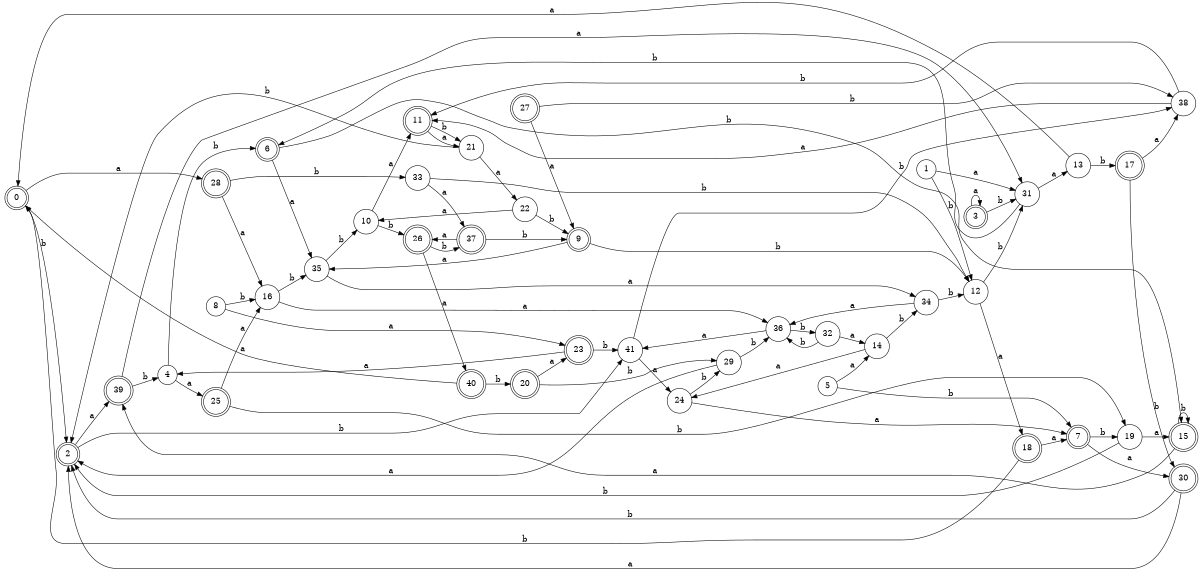 digraph n34_4 {
__start0 [label="" shape="none"];

rankdir=LR;
size="8,5";

s0 [style="rounded,filled", color="black", fillcolor="white" shape="doublecircle", label="0"];
s1 [style="filled", color="black", fillcolor="white" shape="circle", label="1"];
s2 [style="rounded,filled", color="black", fillcolor="white" shape="doublecircle", label="2"];
s3 [style="rounded,filled", color="black", fillcolor="white" shape="doublecircle", label="3"];
s4 [style="filled", color="black", fillcolor="white" shape="circle", label="4"];
s5 [style="filled", color="black", fillcolor="white" shape="circle", label="5"];
s6 [style="rounded,filled", color="black", fillcolor="white" shape="doublecircle", label="6"];
s7 [style="rounded,filled", color="black", fillcolor="white" shape="doublecircle", label="7"];
s8 [style="filled", color="black", fillcolor="white" shape="circle", label="8"];
s9 [style="rounded,filled", color="black", fillcolor="white" shape="doublecircle", label="9"];
s10 [style="filled", color="black", fillcolor="white" shape="circle", label="10"];
s11 [style="rounded,filled", color="black", fillcolor="white" shape="doublecircle", label="11"];
s12 [style="filled", color="black", fillcolor="white" shape="circle", label="12"];
s13 [style="filled", color="black", fillcolor="white" shape="circle", label="13"];
s14 [style="filled", color="black", fillcolor="white" shape="circle", label="14"];
s15 [style="rounded,filled", color="black", fillcolor="white" shape="doublecircle", label="15"];
s16 [style="filled", color="black", fillcolor="white" shape="circle", label="16"];
s17 [style="rounded,filled", color="black", fillcolor="white" shape="doublecircle", label="17"];
s18 [style="rounded,filled", color="black", fillcolor="white" shape="doublecircle", label="18"];
s19 [style="filled", color="black", fillcolor="white" shape="circle", label="19"];
s20 [style="rounded,filled", color="black", fillcolor="white" shape="doublecircle", label="20"];
s21 [style="filled", color="black", fillcolor="white" shape="circle", label="21"];
s22 [style="filled", color="black", fillcolor="white" shape="circle", label="22"];
s23 [style="rounded,filled", color="black", fillcolor="white" shape="doublecircle", label="23"];
s24 [style="filled", color="black", fillcolor="white" shape="circle", label="24"];
s25 [style="rounded,filled", color="black", fillcolor="white" shape="doublecircle", label="25"];
s26 [style="rounded,filled", color="black", fillcolor="white" shape="doublecircle", label="26"];
s27 [style="rounded,filled", color="black", fillcolor="white" shape="doublecircle", label="27"];
s28 [style="rounded,filled", color="black", fillcolor="white" shape="doublecircle", label="28"];
s29 [style="filled", color="black", fillcolor="white" shape="circle", label="29"];
s30 [style="rounded,filled", color="black", fillcolor="white" shape="doublecircle", label="30"];
s31 [style="filled", color="black", fillcolor="white" shape="circle", label="31"];
s32 [style="filled", color="black", fillcolor="white" shape="circle", label="32"];
s33 [style="filled", color="black", fillcolor="white" shape="circle", label="33"];
s34 [style="filled", color="black", fillcolor="white" shape="circle", label="34"];
s35 [style="filled", color="black", fillcolor="white" shape="circle", label="35"];
s36 [style="filled", color="black", fillcolor="white" shape="circle", label="36"];
s37 [style="rounded,filled", color="black", fillcolor="white" shape="doublecircle", label="37"];
s38 [style="filled", color="black", fillcolor="white" shape="circle", label="38"];
s39 [style="rounded,filled", color="black", fillcolor="white" shape="doublecircle", label="39"];
s40 [style="rounded,filled", color="black", fillcolor="white" shape="doublecircle", label="40"];
s41 [style="filled", color="black", fillcolor="white" shape="circle", label="41"];
s0 -> s28 [label="a"];
s0 -> s2 [label="b"];
s1 -> s31 [label="a"];
s1 -> s12 [label="b"];
s2 -> s39 [label="a"];
s2 -> s41 [label="b"];
s3 -> s3 [label="a"];
s3 -> s31 [label="b"];
s4 -> s25 [label="a"];
s4 -> s6 [label="b"];
s5 -> s14 [label="a"];
s5 -> s7 [label="b"];
s6 -> s35 [label="a"];
s6 -> s15 [label="b"];
s7 -> s30 [label="a"];
s7 -> s19 [label="b"];
s8 -> s23 [label="a"];
s8 -> s16 [label="b"];
s9 -> s35 [label="a"];
s9 -> s12 [label="b"];
s10 -> s11 [label="a"];
s10 -> s26 [label="b"];
s11 -> s21 [label="a"];
s11 -> s21 [label="b"];
s12 -> s18 [label="a"];
s12 -> s31 [label="b"];
s13 -> s0 [label="a"];
s13 -> s17 [label="b"];
s14 -> s24 [label="a"];
s14 -> s34 [label="b"];
s15 -> s39 [label="a"];
s15 -> s15 [label="b"];
s16 -> s36 [label="a"];
s16 -> s35 [label="b"];
s17 -> s38 [label="a"];
s17 -> s30 [label="b"];
s18 -> s7 [label="a"];
s18 -> s0 [label="b"];
s19 -> s15 [label="a"];
s19 -> s2 [label="b"];
s20 -> s23 [label="a"];
s20 -> s29 [label="b"];
s21 -> s22 [label="a"];
s21 -> s2 [label="b"];
s22 -> s10 [label="a"];
s22 -> s9 [label="b"];
s23 -> s4 [label="a"];
s23 -> s41 [label="b"];
s24 -> s7 [label="a"];
s24 -> s29 [label="b"];
s25 -> s16 [label="a"];
s25 -> s19 [label="b"];
s26 -> s40 [label="a"];
s26 -> s37 [label="b"];
s27 -> s9 [label="a"];
s27 -> s38 [label="b"];
s28 -> s16 [label="a"];
s28 -> s33 [label="b"];
s29 -> s2 [label="a"];
s29 -> s36 [label="b"];
s30 -> s2 [label="a"];
s30 -> s2 [label="b"];
s31 -> s13 [label="a"];
s31 -> s6 [label="b"];
s32 -> s14 [label="a"];
s32 -> s36 [label="b"];
s33 -> s37 [label="a"];
s33 -> s12 [label="b"];
s34 -> s36 [label="a"];
s34 -> s12 [label="b"];
s35 -> s34 [label="a"];
s35 -> s10 [label="b"];
s36 -> s41 [label="a"];
s36 -> s32 [label="b"];
s37 -> s26 [label="a"];
s37 -> s9 [label="b"];
s38 -> s11 [label="a"];
s38 -> s11 [label="b"];
s39 -> s31 [label="a"];
s39 -> s4 [label="b"];
s40 -> s0 [label="a"];
s40 -> s20 [label="b"];
s41 -> s24 [label="a"];
s41 -> s38 [label="b"];

}